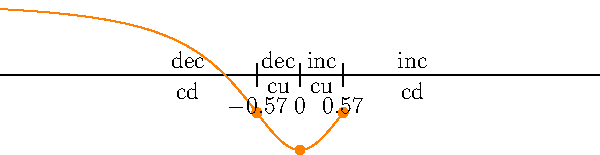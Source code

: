 import graph;
size(300,0);

real f(real x) { return (x^2-1)/(x^2+1); }
real fp(real x) { return 4*x/(x^2+1)^2; }
real fpp(real x) { return 4*(-3x^2+1)/(x^2+1)^3 ; }

draw(graph(f,-4,4),invisible);
draw(graph(f,-4,1/sqrt(3)),orange);

dot((0,f(0)),orange+5.0);
dot((1/sqrt(3),f(1/sqrt(3))),orange+5.0);
dot((-1/sqrt(3),f(-1/sqrt(3))),orange+5.0);

draw((-4,1)--(4,1),invisible);



label("dec",-1.5,N);
label("cd",-1.5,S);
label("dec",-0.5/sqrt(3),N);
label("cu",-0.5/sqrt(3),S);
label("inc",0.5/sqrt(3),N);
label("cu",0.5/sqrt(3),S);
label("inc",1.5,N);
label("cd",1.5,S);



xaxis(Ticks(new real[]{-.57,0,.57}));
//xaxis(Ticks(new real[]{0}));
//yaxis(LeftRight,RightTicks);


